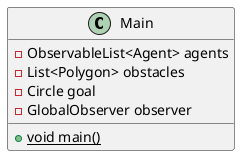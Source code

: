@startuml

class Main {
    - ObservableList<Agent> agents
    - List<Polygon> obstacles
    - Circle goal
    - GlobalObserver observer
    + {static} void main()
}

@enduml

